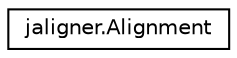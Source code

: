 digraph "Graphical Class Hierarchy"
{
  edge [fontname="Helvetica",fontsize="10",labelfontname="Helvetica",labelfontsize="10"];
  node [fontname="Helvetica",fontsize="10",shape=record];
  rankdir="LR";
  Node1 [label="jaligner.Alignment",height=0.2,width=0.4,color="black", fillcolor="white", style="filled",URL="$classjaligner_1_1_alignment.html"];
}
